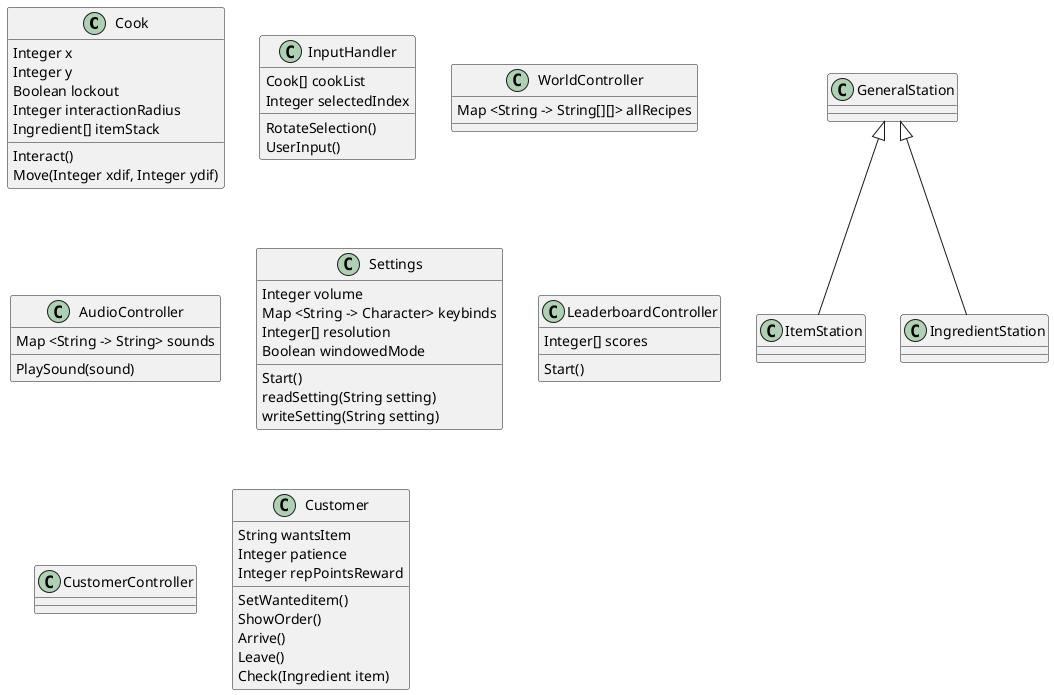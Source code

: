 @startuml
'https://plantuml.com/class-diagram

Class Cook{
Integer x
Integer y
Boolean lockout
Integer interactionRadius
Ingredient[] itemStack
Interact()
Move(Integer xdif, Integer ydif)
}

Class InputHandler{
Cook[] cookList
Integer selectedIndex
RotateSelection()
UserInput()
}

Class WorldController{
Map <String -> String[][]> allRecipes
}

Class AudioController{
Map <String -> String> sounds
PlaySound(sound)
}

Class Settings{
Integer volume
Map <String -> Character> keybinds
Integer[] resolution
Boolean windowedMode
Start()
readSetting(String setting)
writeSetting(String setting)
}

Class LeaderboardController{
Integer[] scores
Start()
}

Class CustomerController{}

Class Customer{
String wantsItem
Integer patience
Integer repPointsReward

SetWanteditem()
ShowOrder()
Arrive()
Leave()
Check(Ingredient item)
}

Class GeneralStation{
}

Class ItemStation{}

Class IngredientStation{}

GeneralStation <|-- ItemStation
GeneralStation <|-- IngredientStation


@enduml